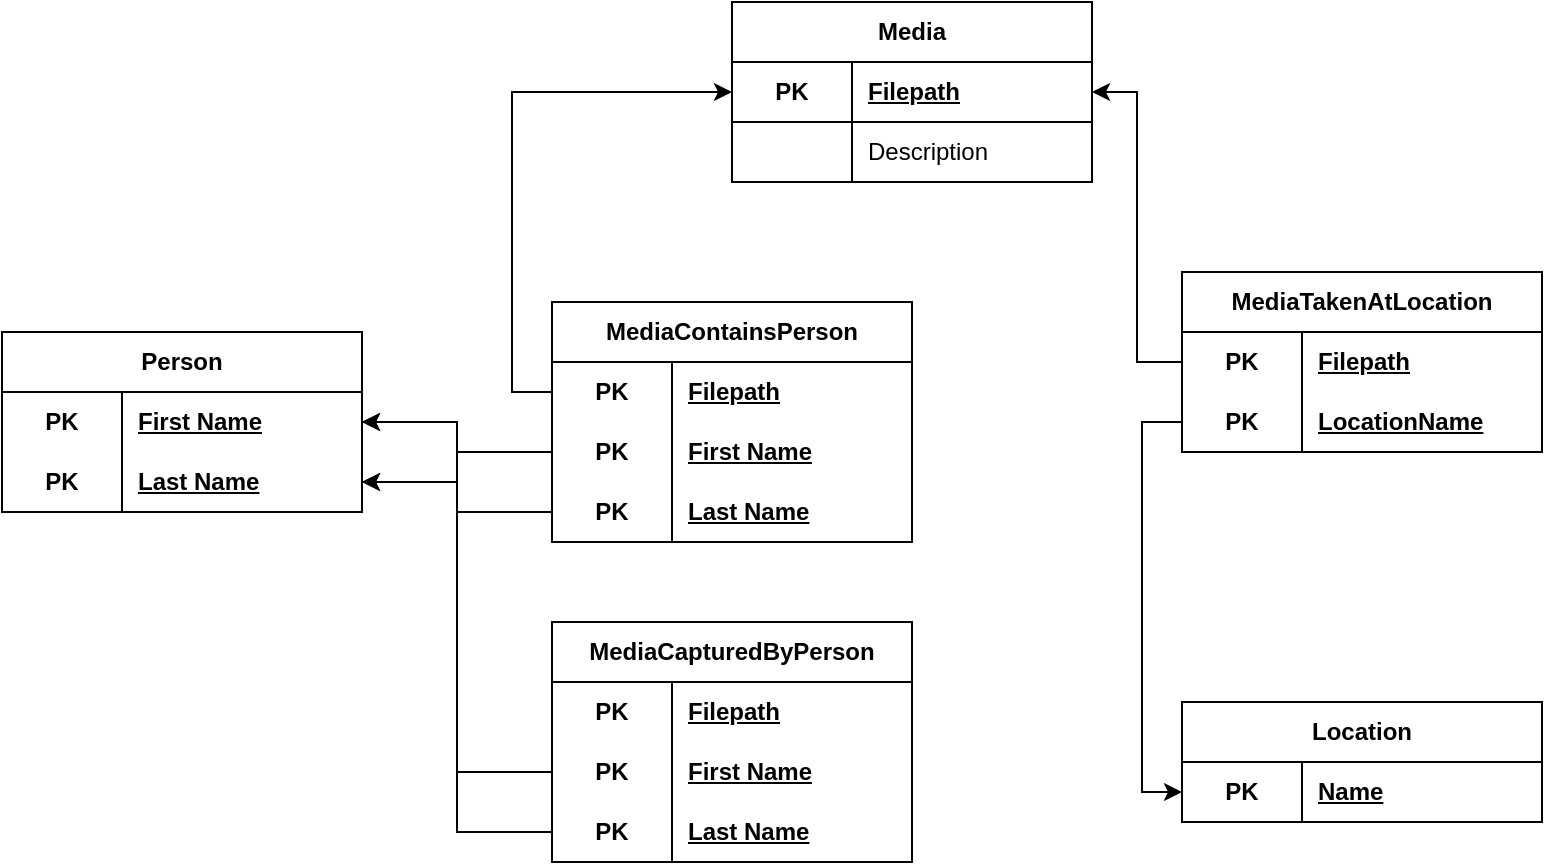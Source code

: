 <mxfile version="25.0.3">
  <diagram name="Page-1" id="_xlXM7g8rsTerbXqgXP4">
    <mxGraphModel dx="1038" dy="708" grid="1" gridSize="10" guides="1" tooltips="1" connect="1" arrows="1" fold="1" page="1" pageScale="1" pageWidth="850" pageHeight="1100" background="#ffffff" math="0" shadow="0">
      <root>
        <mxCell id="0" />
        <mxCell id="1" parent="0" />
        <mxCell id="mmq5NY80VIqoUuYi3eeY-52" style="edgeStyle=orthogonalEdgeStyle;rounded=0;orthogonalLoop=1;jettySize=auto;html=1;entryX=0;entryY=0.5;entryDx=0;entryDy=0;startArrow=classic;startFill=1;endArrow=none;endFill=0;" edge="1" parent="1" source="mmq5NY80VIqoUuYi3eeY-1" target="mmq5NY80VIqoUuYi3eeY-32">
          <mxGeometry relative="1" as="geometry" />
        </mxCell>
        <mxCell id="mmq5NY80VIqoUuYi3eeY-1" value="Person" style="shape=table;startSize=30;container=1;collapsible=1;childLayout=tableLayout;fixedRows=1;rowLines=0;fontStyle=1;align=center;resizeLast=1;html=1;whiteSpace=wrap;" vertex="1" parent="1">
          <mxGeometry x="60" y="245" width="180" height="90" as="geometry" />
        </mxCell>
        <mxCell id="mmq5NY80VIqoUuYi3eeY-2" value="" style="shape=tableRow;horizontal=0;startSize=0;swimlaneHead=0;swimlaneBody=0;fillColor=none;collapsible=0;dropTarget=0;points=[[0,0.5],[1,0.5]];portConstraint=eastwest;top=0;left=0;right=0;bottom=0;html=1;" vertex="1" parent="mmq5NY80VIqoUuYi3eeY-1">
          <mxGeometry y="30" width="180" height="30" as="geometry" />
        </mxCell>
        <mxCell id="mmq5NY80VIqoUuYi3eeY-3" value="PK" style="shape=partialRectangle;connectable=0;fillColor=none;top=0;left=0;bottom=0;right=0;fontStyle=1;overflow=hidden;html=1;whiteSpace=wrap;" vertex="1" parent="mmq5NY80VIqoUuYi3eeY-2">
          <mxGeometry width="60" height="30" as="geometry">
            <mxRectangle width="60" height="30" as="alternateBounds" />
          </mxGeometry>
        </mxCell>
        <mxCell id="mmq5NY80VIqoUuYi3eeY-4" value="First Name" style="shape=partialRectangle;connectable=0;fillColor=none;top=0;left=0;bottom=0;right=0;align=left;spacingLeft=6;fontStyle=5;overflow=hidden;html=1;whiteSpace=wrap;" vertex="1" parent="mmq5NY80VIqoUuYi3eeY-2">
          <mxGeometry x="60" width="120" height="30" as="geometry">
            <mxRectangle width="120" height="30" as="alternateBounds" />
          </mxGeometry>
        </mxCell>
        <mxCell id="mmq5NY80VIqoUuYi3eeY-5" value="" style="shape=tableRow;horizontal=0;startSize=0;swimlaneHead=0;swimlaneBody=0;fillColor=none;collapsible=0;dropTarget=0;points=[[0,0.5],[1,0.5]];portConstraint=eastwest;top=0;left=0;right=0;bottom=1;html=1;" vertex="1" parent="mmq5NY80VIqoUuYi3eeY-1">
          <mxGeometry y="60" width="180" height="30" as="geometry" />
        </mxCell>
        <mxCell id="mmq5NY80VIqoUuYi3eeY-6" value="PK" style="shape=partialRectangle;connectable=0;fillColor=none;top=0;left=0;bottom=0;right=0;fontStyle=1;overflow=hidden;html=1;whiteSpace=wrap;" vertex="1" parent="mmq5NY80VIqoUuYi3eeY-5">
          <mxGeometry width="60" height="30" as="geometry">
            <mxRectangle width="60" height="30" as="alternateBounds" />
          </mxGeometry>
        </mxCell>
        <mxCell id="mmq5NY80VIqoUuYi3eeY-7" value="Last Name" style="shape=partialRectangle;connectable=0;fillColor=none;top=0;left=0;bottom=0;right=0;align=left;spacingLeft=6;fontStyle=5;overflow=hidden;html=1;whiteSpace=wrap;" vertex="1" parent="mmq5NY80VIqoUuYi3eeY-5">
          <mxGeometry x="60" width="120" height="30" as="geometry">
            <mxRectangle width="120" height="30" as="alternateBounds" />
          </mxGeometry>
        </mxCell>
        <mxCell id="mmq5NY80VIqoUuYi3eeY-14" value="Media" style="shape=table;startSize=30;container=1;collapsible=1;childLayout=tableLayout;fixedRows=1;rowLines=0;fontStyle=1;align=center;resizeLast=1;html=1;whiteSpace=wrap;" vertex="1" parent="1">
          <mxGeometry x="425" y="80" width="180" height="90" as="geometry">
            <mxRectangle x="370" y="60" width="70" height="30" as="alternateBounds" />
          </mxGeometry>
        </mxCell>
        <mxCell id="mmq5NY80VIqoUuYi3eeY-18" value="" style="shape=tableRow;horizontal=0;startSize=0;swimlaneHead=0;swimlaneBody=0;fillColor=none;collapsible=0;dropTarget=0;points=[[0,0.5],[1,0.5]];portConstraint=eastwest;top=0;left=0;right=0;bottom=1;html=1;" vertex="1" parent="mmq5NY80VIqoUuYi3eeY-14">
          <mxGeometry y="30" width="180" height="30" as="geometry" />
        </mxCell>
        <mxCell id="mmq5NY80VIqoUuYi3eeY-19" value="PK" style="shape=partialRectangle;connectable=0;fillColor=none;top=0;left=0;bottom=0;right=0;fontStyle=1;overflow=hidden;html=1;whiteSpace=wrap;" vertex="1" parent="mmq5NY80VIqoUuYi3eeY-18">
          <mxGeometry width="60" height="30" as="geometry">
            <mxRectangle width="60" height="30" as="alternateBounds" />
          </mxGeometry>
        </mxCell>
        <mxCell id="mmq5NY80VIqoUuYi3eeY-20" value="Filepath" style="shape=partialRectangle;connectable=0;fillColor=none;top=0;left=0;bottom=0;right=0;align=left;spacingLeft=6;fontStyle=5;overflow=hidden;html=1;whiteSpace=wrap;" vertex="1" parent="mmq5NY80VIqoUuYi3eeY-18">
          <mxGeometry x="60" width="120" height="30" as="geometry">
            <mxRectangle width="120" height="30" as="alternateBounds" />
          </mxGeometry>
        </mxCell>
        <mxCell id="mmq5NY80VIqoUuYi3eeY-21" value="" style="shape=tableRow;horizontal=0;startSize=0;swimlaneHead=0;swimlaneBody=0;fillColor=none;collapsible=0;dropTarget=0;points=[[0,0.5],[1,0.5]];portConstraint=eastwest;top=0;left=0;right=0;bottom=0;html=1;" vertex="1" parent="mmq5NY80VIqoUuYi3eeY-14">
          <mxGeometry y="60" width="180" height="30" as="geometry" />
        </mxCell>
        <mxCell id="mmq5NY80VIqoUuYi3eeY-22" value="" style="shape=partialRectangle;connectable=0;fillColor=none;top=0;left=0;bottom=0;right=0;editable=1;overflow=hidden;html=1;whiteSpace=wrap;" vertex="1" parent="mmq5NY80VIqoUuYi3eeY-21">
          <mxGeometry width="60" height="30" as="geometry">
            <mxRectangle width="60" height="30" as="alternateBounds" />
          </mxGeometry>
        </mxCell>
        <mxCell id="mmq5NY80VIqoUuYi3eeY-23" value="Description" style="shape=partialRectangle;connectable=0;fillColor=none;top=0;left=0;bottom=0;right=0;align=left;spacingLeft=6;overflow=hidden;html=1;whiteSpace=wrap;" vertex="1" parent="mmq5NY80VIqoUuYi3eeY-21">
          <mxGeometry x="60" width="120" height="30" as="geometry">
            <mxRectangle width="120" height="30" as="alternateBounds" />
          </mxGeometry>
        </mxCell>
        <mxCell id="mmq5NY80VIqoUuYi3eeY-24" value="Location" style="shape=table;startSize=30;container=1;collapsible=1;childLayout=tableLayout;fixedRows=1;rowLines=0;fontStyle=1;align=center;resizeLast=1;html=1;whiteSpace=wrap;" vertex="1" parent="1">
          <mxGeometry x="650" y="430" width="180" height="60" as="geometry" />
        </mxCell>
        <mxCell id="mmq5NY80VIqoUuYi3eeY-25" value="" style="shape=tableRow;horizontal=0;startSize=0;swimlaneHead=0;swimlaneBody=0;fillColor=none;collapsible=0;dropTarget=0;points=[[0,0.5],[1,0.5]];portConstraint=eastwest;top=0;left=0;right=0;bottom=0;html=1;" vertex="1" parent="mmq5NY80VIqoUuYi3eeY-24">
          <mxGeometry y="30" width="180" height="30" as="geometry" />
        </mxCell>
        <mxCell id="mmq5NY80VIqoUuYi3eeY-26" value="PK" style="shape=partialRectangle;connectable=0;fillColor=none;top=0;left=0;bottom=0;right=0;fontStyle=1;overflow=hidden;html=1;whiteSpace=wrap;" vertex="1" parent="mmq5NY80VIqoUuYi3eeY-25">
          <mxGeometry width="60" height="30" as="geometry">
            <mxRectangle width="60" height="30" as="alternateBounds" />
          </mxGeometry>
        </mxCell>
        <mxCell id="mmq5NY80VIqoUuYi3eeY-27" value="Name" style="shape=partialRectangle;connectable=0;fillColor=none;top=0;left=0;bottom=0;right=0;align=left;spacingLeft=6;fontStyle=5;overflow=hidden;html=1;whiteSpace=wrap;" vertex="1" parent="mmq5NY80VIqoUuYi3eeY-25">
          <mxGeometry x="60" width="120" height="30" as="geometry">
            <mxRectangle width="120" height="30" as="alternateBounds" />
          </mxGeometry>
        </mxCell>
        <mxCell id="mmq5NY80VIqoUuYi3eeY-31" value="MediaContainsPerson" style="shape=table;startSize=30;container=1;collapsible=1;childLayout=tableLayout;fixedRows=1;rowLines=0;fontStyle=1;align=center;resizeLast=1;html=1;whiteSpace=wrap;" vertex="1" parent="1">
          <mxGeometry x="335" y="230" width="180" height="120" as="geometry" />
        </mxCell>
        <mxCell id="mmq5NY80VIqoUuYi3eeY-47" style="shape=tableRow;horizontal=0;startSize=0;swimlaneHead=0;swimlaneBody=0;fillColor=none;collapsible=0;dropTarget=0;points=[[0,0.5],[1,0.5]];portConstraint=eastwest;top=0;left=0;right=0;bottom=0;html=1;" vertex="1" parent="mmq5NY80VIqoUuYi3eeY-31">
          <mxGeometry y="30" width="180" height="30" as="geometry" />
        </mxCell>
        <mxCell id="mmq5NY80VIqoUuYi3eeY-48" value="PK" style="shape=partialRectangle;connectable=0;fillColor=none;top=0;left=0;bottom=0;right=0;fontStyle=1;overflow=hidden;html=1;whiteSpace=wrap;" vertex="1" parent="mmq5NY80VIqoUuYi3eeY-47">
          <mxGeometry width="60" height="30" as="geometry">
            <mxRectangle width="60" height="30" as="alternateBounds" />
          </mxGeometry>
        </mxCell>
        <mxCell id="mmq5NY80VIqoUuYi3eeY-49" value="Filepath" style="shape=partialRectangle;connectable=0;fillColor=none;top=0;left=0;bottom=0;right=0;align=left;spacingLeft=6;fontStyle=5;overflow=hidden;html=1;whiteSpace=wrap;" vertex="1" parent="mmq5NY80VIqoUuYi3eeY-47">
          <mxGeometry x="60" width="120" height="30" as="geometry">
            <mxRectangle width="120" height="30" as="alternateBounds" />
          </mxGeometry>
        </mxCell>
        <mxCell id="mmq5NY80VIqoUuYi3eeY-32" value="" style="shape=tableRow;horizontal=0;startSize=0;swimlaneHead=0;swimlaneBody=0;fillColor=none;collapsible=0;dropTarget=0;points=[[0,0.5],[1,0.5]];portConstraint=eastwest;top=0;left=0;right=0;bottom=0;html=1;" vertex="1" parent="mmq5NY80VIqoUuYi3eeY-31">
          <mxGeometry y="60" width="180" height="30" as="geometry" />
        </mxCell>
        <mxCell id="mmq5NY80VIqoUuYi3eeY-33" value="PK" style="shape=partialRectangle;connectable=0;fillColor=none;top=0;left=0;bottom=0;right=0;fontStyle=1;overflow=hidden;html=1;whiteSpace=wrap;" vertex="1" parent="mmq5NY80VIqoUuYi3eeY-32">
          <mxGeometry width="60" height="30" as="geometry">
            <mxRectangle width="60" height="30" as="alternateBounds" />
          </mxGeometry>
        </mxCell>
        <mxCell id="mmq5NY80VIqoUuYi3eeY-34" value="First Name" style="shape=partialRectangle;connectable=0;fillColor=none;top=0;left=0;bottom=0;right=0;align=left;spacingLeft=6;fontStyle=5;overflow=hidden;html=1;whiteSpace=wrap;" vertex="1" parent="mmq5NY80VIqoUuYi3eeY-32">
          <mxGeometry x="60" width="120" height="30" as="geometry">
            <mxRectangle width="120" height="30" as="alternateBounds" />
          </mxGeometry>
        </mxCell>
        <mxCell id="mmq5NY80VIqoUuYi3eeY-35" value="" style="shape=tableRow;horizontal=0;startSize=0;swimlaneHead=0;swimlaneBody=0;fillColor=none;collapsible=0;dropTarget=0;points=[[0,0.5],[1,0.5]];portConstraint=eastwest;top=0;left=0;right=0;bottom=1;html=1;" vertex="1" parent="mmq5NY80VIqoUuYi3eeY-31">
          <mxGeometry y="90" width="180" height="30" as="geometry" />
        </mxCell>
        <mxCell id="mmq5NY80VIqoUuYi3eeY-36" value="PK" style="shape=partialRectangle;connectable=0;fillColor=none;top=0;left=0;bottom=0;right=0;fontStyle=1;overflow=hidden;html=1;whiteSpace=wrap;" vertex="1" parent="mmq5NY80VIqoUuYi3eeY-35">
          <mxGeometry width="60" height="30" as="geometry">
            <mxRectangle width="60" height="30" as="alternateBounds" />
          </mxGeometry>
        </mxCell>
        <mxCell id="mmq5NY80VIqoUuYi3eeY-37" value="Last Name" style="shape=partialRectangle;connectable=0;fillColor=none;top=0;left=0;bottom=0;right=0;align=left;spacingLeft=6;fontStyle=5;overflow=hidden;html=1;whiteSpace=wrap;" vertex="1" parent="mmq5NY80VIqoUuYi3eeY-35">
          <mxGeometry x="60" width="120" height="30" as="geometry">
            <mxRectangle width="120" height="30" as="alternateBounds" />
          </mxGeometry>
        </mxCell>
        <mxCell id="mmq5NY80VIqoUuYi3eeY-50" style="edgeStyle=orthogonalEdgeStyle;rounded=0;orthogonalLoop=1;jettySize=auto;html=1;exitX=0;exitY=0.5;exitDx=0;exitDy=0;entryX=0;entryY=0.5;entryDx=0;entryDy=0;startArrow=classic;startFill=1;endArrow=none;endFill=0;" edge="1" parent="1" source="mmq5NY80VIqoUuYi3eeY-18" target="mmq5NY80VIqoUuYi3eeY-47">
          <mxGeometry relative="1" as="geometry" />
        </mxCell>
        <mxCell id="mmq5NY80VIqoUuYi3eeY-53" style="edgeStyle=orthogonalEdgeStyle;rounded=0;orthogonalLoop=1;jettySize=auto;html=1;entryX=0;entryY=0.5;entryDx=0;entryDy=0;startArrow=classic;startFill=1;endArrow=none;endFill=0;" edge="1" parent="1" source="mmq5NY80VIqoUuYi3eeY-5" target="mmq5NY80VIqoUuYi3eeY-35">
          <mxGeometry relative="1" as="geometry" />
        </mxCell>
        <mxCell id="mmq5NY80VIqoUuYi3eeY-54" value="MediaCapturedByPerson" style="shape=table;startSize=30;container=1;collapsible=1;childLayout=tableLayout;fixedRows=1;rowLines=0;fontStyle=1;align=center;resizeLast=1;html=1;whiteSpace=wrap;" vertex="1" parent="1">
          <mxGeometry x="335" y="390" width="180" height="120" as="geometry" />
        </mxCell>
        <mxCell id="mmq5NY80VIqoUuYi3eeY-55" style="shape=tableRow;horizontal=0;startSize=0;swimlaneHead=0;swimlaneBody=0;fillColor=none;collapsible=0;dropTarget=0;points=[[0,0.5],[1,0.5]];portConstraint=eastwest;top=0;left=0;right=0;bottom=0;html=1;" vertex="1" parent="mmq5NY80VIqoUuYi3eeY-54">
          <mxGeometry y="30" width="180" height="30" as="geometry" />
        </mxCell>
        <mxCell id="mmq5NY80VIqoUuYi3eeY-56" value="PK" style="shape=partialRectangle;connectable=0;fillColor=none;top=0;left=0;bottom=0;right=0;fontStyle=1;overflow=hidden;html=1;whiteSpace=wrap;" vertex="1" parent="mmq5NY80VIqoUuYi3eeY-55">
          <mxGeometry width="60" height="30" as="geometry">
            <mxRectangle width="60" height="30" as="alternateBounds" />
          </mxGeometry>
        </mxCell>
        <mxCell id="mmq5NY80VIqoUuYi3eeY-57" value="Filepath" style="shape=partialRectangle;connectable=0;fillColor=none;top=0;left=0;bottom=0;right=0;align=left;spacingLeft=6;fontStyle=5;overflow=hidden;html=1;whiteSpace=wrap;" vertex="1" parent="mmq5NY80VIqoUuYi3eeY-55">
          <mxGeometry x="60" width="120" height="30" as="geometry">
            <mxRectangle width="120" height="30" as="alternateBounds" />
          </mxGeometry>
        </mxCell>
        <mxCell id="mmq5NY80VIqoUuYi3eeY-58" value="" style="shape=tableRow;horizontal=0;startSize=0;swimlaneHead=0;swimlaneBody=0;fillColor=none;collapsible=0;dropTarget=0;points=[[0,0.5],[1,0.5]];portConstraint=eastwest;top=0;left=0;right=0;bottom=0;html=1;" vertex="1" parent="mmq5NY80VIqoUuYi3eeY-54">
          <mxGeometry y="60" width="180" height="30" as="geometry" />
        </mxCell>
        <mxCell id="mmq5NY80VIqoUuYi3eeY-59" value="PK" style="shape=partialRectangle;connectable=0;fillColor=none;top=0;left=0;bottom=0;right=0;fontStyle=1;overflow=hidden;html=1;whiteSpace=wrap;" vertex="1" parent="mmq5NY80VIqoUuYi3eeY-58">
          <mxGeometry width="60" height="30" as="geometry">
            <mxRectangle width="60" height="30" as="alternateBounds" />
          </mxGeometry>
        </mxCell>
        <mxCell id="mmq5NY80VIqoUuYi3eeY-60" value="First Name" style="shape=partialRectangle;connectable=0;fillColor=none;top=0;left=0;bottom=0;right=0;align=left;spacingLeft=6;fontStyle=5;overflow=hidden;html=1;whiteSpace=wrap;" vertex="1" parent="mmq5NY80VIqoUuYi3eeY-58">
          <mxGeometry x="60" width="120" height="30" as="geometry">
            <mxRectangle width="120" height="30" as="alternateBounds" />
          </mxGeometry>
        </mxCell>
        <mxCell id="mmq5NY80VIqoUuYi3eeY-61" value="" style="shape=tableRow;horizontal=0;startSize=0;swimlaneHead=0;swimlaneBody=0;fillColor=none;collapsible=0;dropTarget=0;points=[[0,0.5],[1,0.5]];portConstraint=eastwest;top=0;left=0;right=0;bottom=1;html=1;" vertex="1" parent="mmq5NY80VIqoUuYi3eeY-54">
          <mxGeometry y="90" width="180" height="30" as="geometry" />
        </mxCell>
        <mxCell id="mmq5NY80VIqoUuYi3eeY-62" value="PK" style="shape=partialRectangle;connectable=0;fillColor=none;top=0;left=0;bottom=0;right=0;fontStyle=1;overflow=hidden;html=1;whiteSpace=wrap;" vertex="1" parent="mmq5NY80VIqoUuYi3eeY-61">
          <mxGeometry width="60" height="30" as="geometry">
            <mxRectangle width="60" height="30" as="alternateBounds" />
          </mxGeometry>
        </mxCell>
        <mxCell id="mmq5NY80VIqoUuYi3eeY-63" value="Last Name" style="shape=partialRectangle;connectable=0;fillColor=none;top=0;left=0;bottom=0;right=0;align=left;spacingLeft=6;fontStyle=5;overflow=hidden;html=1;whiteSpace=wrap;" vertex="1" parent="mmq5NY80VIqoUuYi3eeY-61">
          <mxGeometry x="60" width="120" height="30" as="geometry">
            <mxRectangle width="120" height="30" as="alternateBounds" />
          </mxGeometry>
        </mxCell>
        <mxCell id="mmq5NY80VIqoUuYi3eeY-64" style="edgeStyle=orthogonalEdgeStyle;rounded=0;orthogonalLoop=1;jettySize=auto;html=1;exitX=1;exitY=0.5;exitDx=0;exitDy=0;entryX=0;entryY=0.5;entryDx=0;entryDy=0;startArrow=classic;startFill=1;endArrow=none;endFill=0;" edge="1" parent="1" source="mmq5NY80VIqoUuYi3eeY-2" target="mmq5NY80VIqoUuYi3eeY-58">
          <mxGeometry relative="1" as="geometry" />
        </mxCell>
        <mxCell id="mmq5NY80VIqoUuYi3eeY-65" style="edgeStyle=orthogonalEdgeStyle;rounded=0;orthogonalLoop=1;jettySize=auto;html=1;entryX=0;entryY=0.5;entryDx=0;entryDy=0;startArrow=classic;startFill=1;endArrow=none;endFill=0;" edge="1" parent="1" source="mmq5NY80VIqoUuYi3eeY-5" target="mmq5NY80VIqoUuYi3eeY-61">
          <mxGeometry relative="1" as="geometry" />
        </mxCell>
        <mxCell id="mmq5NY80VIqoUuYi3eeY-78" style="edgeStyle=orthogonalEdgeStyle;rounded=0;orthogonalLoop=1;jettySize=auto;html=1;entryX=1;entryY=0.5;entryDx=0;entryDy=0;exitX=0;exitY=0.5;exitDx=0;exitDy=0;" edge="1" parent="1" source="mmq5NY80VIqoUuYi3eeY-67" target="mmq5NY80VIqoUuYi3eeY-18">
          <mxGeometry relative="1" as="geometry" />
        </mxCell>
        <mxCell id="mmq5NY80VIqoUuYi3eeY-66" value="MediaTakenAtLocation" style="shape=table;startSize=30;container=1;collapsible=1;childLayout=tableLayout;fixedRows=1;rowLines=0;fontStyle=1;align=center;resizeLast=1;html=1;whiteSpace=wrap;" vertex="1" parent="1">
          <mxGeometry x="650" y="215" width="180" height="90" as="geometry" />
        </mxCell>
        <mxCell id="mmq5NY80VIqoUuYi3eeY-67" style="shape=tableRow;horizontal=0;startSize=0;swimlaneHead=0;swimlaneBody=0;fillColor=none;collapsible=0;dropTarget=0;points=[[0,0.5],[1,0.5]];portConstraint=eastwest;top=0;left=0;right=0;bottom=0;html=1;" vertex="1" parent="mmq5NY80VIqoUuYi3eeY-66">
          <mxGeometry y="30" width="180" height="30" as="geometry" />
        </mxCell>
        <mxCell id="mmq5NY80VIqoUuYi3eeY-68" value="PK" style="shape=partialRectangle;connectable=0;fillColor=none;top=0;left=0;bottom=0;right=0;fontStyle=1;overflow=hidden;html=1;whiteSpace=wrap;" vertex="1" parent="mmq5NY80VIqoUuYi3eeY-67">
          <mxGeometry width="60" height="30" as="geometry">
            <mxRectangle width="60" height="30" as="alternateBounds" />
          </mxGeometry>
        </mxCell>
        <mxCell id="mmq5NY80VIqoUuYi3eeY-69" value="Filepath" style="shape=partialRectangle;connectable=0;fillColor=none;top=0;left=0;bottom=0;right=0;align=left;spacingLeft=6;fontStyle=5;overflow=hidden;html=1;whiteSpace=wrap;" vertex="1" parent="mmq5NY80VIqoUuYi3eeY-67">
          <mxGeometry x="60" width="120" height="30" as="geometry">
            <mxRectangle width="120" height="30" as="alternateBounds" />
          </mxGeometry>
        </mxCell>
        <mxCell id="mmq5NY80VIqoUuYi3eeY-70" value="" style="shape=tableRow;horizontal=0;startSize=0;swimlaneHead=0;swimlaneBody=0;fillColor=none;collapsible=0;dropTarget=0;points=[[0,0.5],[1,0.5]];portConstraint=eastwest;top=0;left=0;right=0;bottom=0;html=1;" vertex="1" parent="mmq5NY80VIqoUuYi3eeY-66">
          <mxGeometry y="60" width="180" height="30" as="geometry" />
        </mxCell>
        <mxCell id="mmq5NY80VIqoUuYi3eeY-71" value="PK" style="shape=partialRectangle;connectable=0;fillColor=none;top=0;left=0;bottom=0;right=0;fontStyle=1;overflow=hidden;html=1;whiteSpace=wrap;" vertex="1" parent="mmq5NY80VIqoUuYi3eeY-70">
          <mxGeometry width="60" height="30" as="geometry">
            <mxRectangle width="60" height="30" as="alternateBounds" />
          </mxGeometry>
        </mxCell>
        <mxCell id="mmq5NY80VIqoUuYi3eeY-72" value="LocationName" style="shape=partialRectangle;connectable=0;fillColor=none;top=0;left=0;bottom=0;right=0;align=left;spacingLeft=6;fontStyle=5;overflow=hidden;html=1;whiteSpace=wrap;" vertex="1" parent="mmq5NY80VIqoUuYi3eeY-70">
          <mxGeometry x="60" width="120" height="30" as="geometry">
            <mxRectangle width="120" height="30" as="alternateBounds" />
          </mxGeometry>
        </mxCell>
        <mxCell id="mmq5NY80VIqoUuYi3eeY-79" style="edgeStyle=orthogonalEdgeStyle;rounded=0;orthogonalLoop=1;jettySize=auto;html=1;entryX=0;entryY=0.5;entryDx=0;entryDy=0;" edge="1" parent="1" source="mmq5NY80VIqoUuYi3eeY-70" target="mmq5NY80VIqoUuYi3eeY-25">
          <mxGeometry relative="1" as="geometry" />
        </mxCell>
      </root>
    </mxGraphModel>
  </diagram>
</mxfile>
